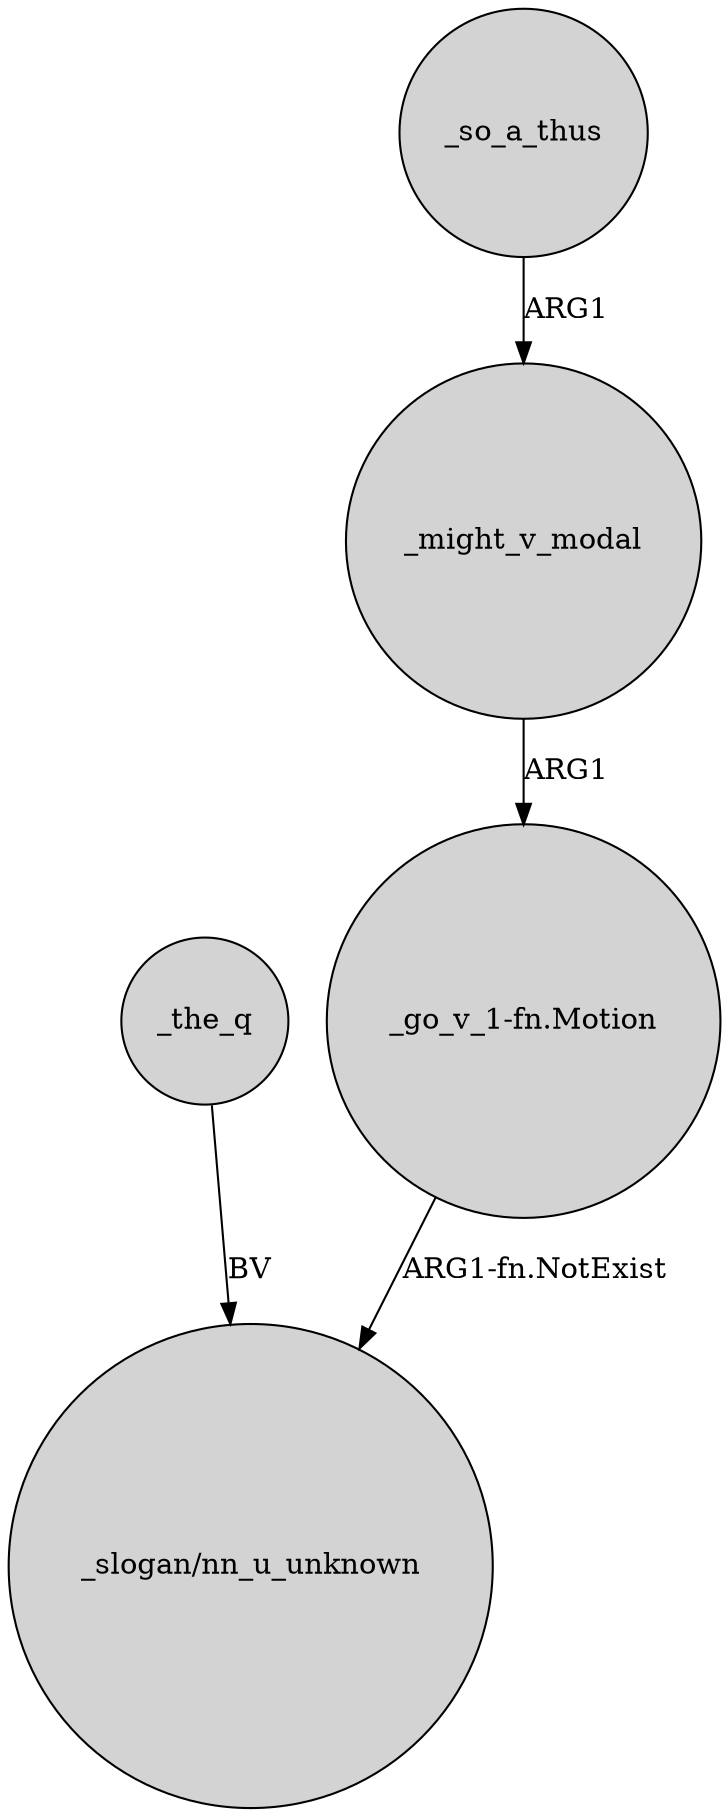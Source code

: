 digraph {
	node [shape=circle style=filled]
	_the_q -> "_slogan/nn_u_unknown" [label=BV]
	_so_a_thus -> _might_v_modal [label=ARG1]
	"_go_v_1-fn.Motion" -> "_slogan/nn_u_unknown" [label="ARG1-fn.NotExist"]
	_might_v_modal -> "_go_v_1-fn.Motion" [label=ARG1]
}
